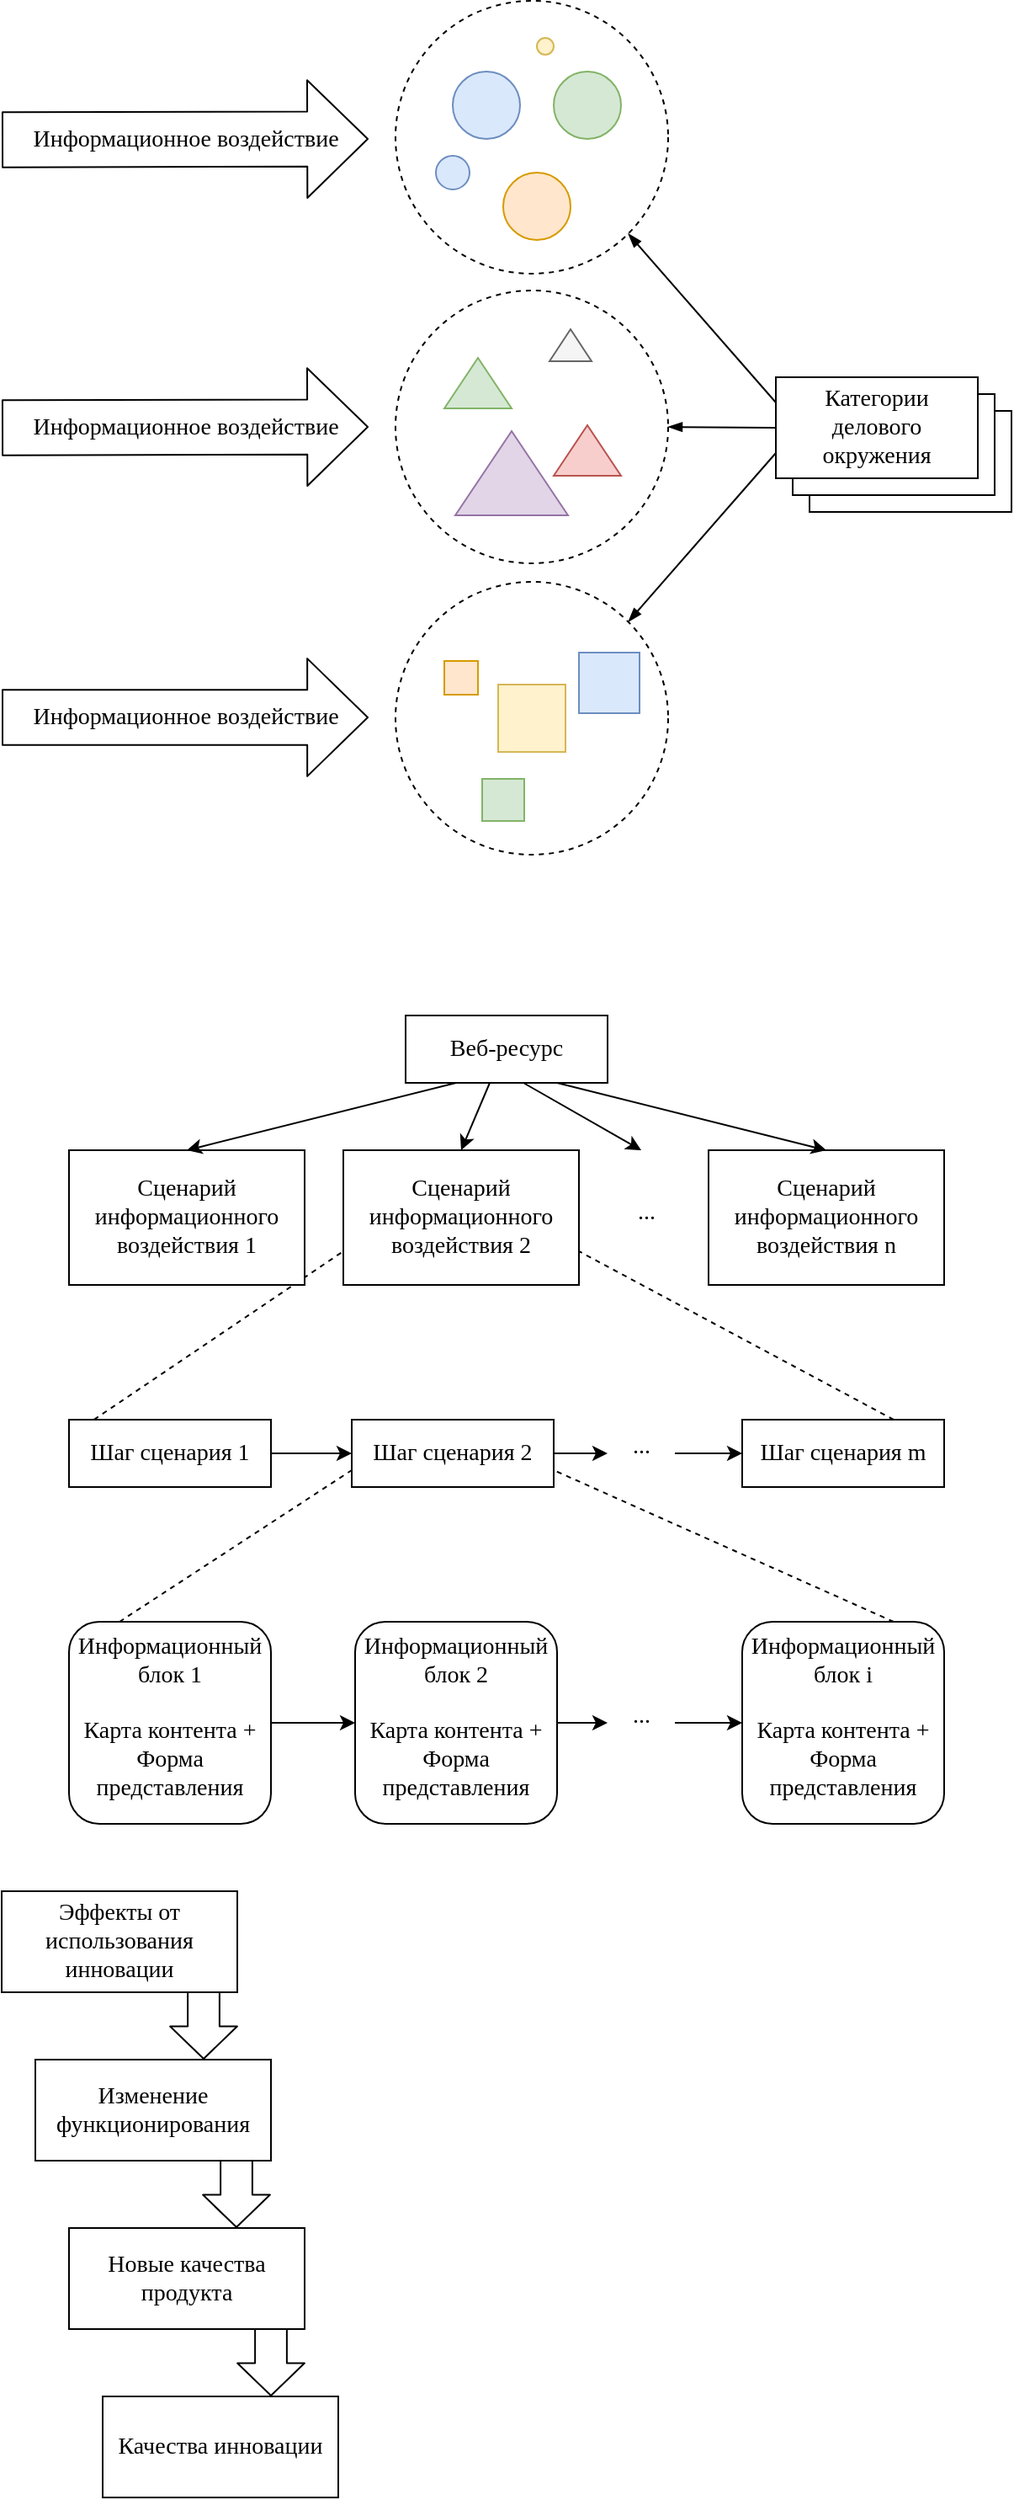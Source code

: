 <mxfile version="10.8.1" type="github"><diagram id="KEtrUcFQ6j3KJ2m2M2eJ" name="Page-1"><mxGraphModel dx="929" dy="505" grid="1" gridSize="10" guides="1" tooltips="1" connect="1" arrows="1" fold="1" page="1" pageScale="1" pageWidth="826" pageHeight="1169" math="0" shadow="0"><root><mxCell id="0"/><mxCell id="1" parent="0"/><mxCell id="TG3J0334vT1Ow-KjEMPb-42" value="" style="shape=flexArrow;endArrow=classic;html=1;fontFamily=Times New Roman;fontSize=14;width=18.889;endSize=6.072;" edge="1" parent="1"><mxGeometry width="50" height="50" relative="1" as="geometry"><mxPoint x="240" y="1330" as="sourcePoint"/><mxPoint x="240" y="1380" as="targetPoint"/></mxGeometry></mxCell><mxCell id="TG3J0334vT1Ow-KjEMPb-43" value="" style="shape=flexArrow;endArrow=classic;html=1;fontFamily=Times New Roman;fontSize=14;width=18.889;endSize=6.072;" edge="1" parent="1"><mxGeometry width="50" height="50" relative="1" as="geometry"><mxPoint x="259.5" y="1430" as="sourcePoint"/><mxPoint x="259.5" y="1480" as="targetPoint"/></mxGeometry></mxCell><mxCell id="TG3J0334vT1Ow-KjEMPb-44" value="" style="shape=flexArrow;endArrow=classic;html=1;fontFamily=Times New Roman;fontSize=14;width=18.889;endSize=6.072;" edge="1" parent="1"><mxGeometry width="50" height="50" relative="1" as="geometry"><mxPoint x="280" y="1530" as="sourcePoint"/><mxPoint x="280" y="1580" as="targetPoint"/></mxGeometry></mxCell><mxCell id="TG3J0334vT1Ow-KjEMPb-14" value="" style="endArrow=none;dashed=1;html=1;fontFamily=Times New Roman;fontSize=14;entryX=0;entryY=0.75;entryDx=0;entryDy=0;exitX=0;exitY=0.25;exitDx=0;exitDy=0;" edge="1" parent="1" source="TG3J0334vT1Ow-KjEMPb-10" target="TG3J0334vT1Ow-KjEMPb-3"><mxGeometry width="50" height="50" relative="1" as="geometry"><mxPoint x="70" y="1020" as="sourcePoint"/><mxPoint x="120" y="970" as="targetPoint"/></mxGeometry></mxCell><mxCell id="TG3J0334vT1Ow-KjEMPb-16" value="" style="endArrow=none;dashed=1;html=1;fontFamily=Times New Roman;fontSize=14;entryX=1;entryY=0.75;entryDx=0;entryDy=0;exitX=0.75;exitY=0;exitDx=0;exitDy=0;" edge="1" parent="1" source="TG3J0334vT1Ow-KjEMPb-12" target="TG3J0334vT1Ow-KjEMPb-3"><mxGeometry width="50" height="50" relative="1" as="geometry"><mxPoint x="213" y="1020.333" as="sourcePoint"/><mxPoint x="170.333" y="910.333" as="targetPoint"/></mxGeometry></mxCell><mxCell id="I2ycx_YuWEvaj443bxcn-33" value="" style="rounded=0;whiteSpace=wrap;html=1;fillColor=#ffffff;fontFamily=Times New Roman;fontSize=14;" parent="1" vertex="1"><mxGeometry x="600" y="401" width="120" height="60" as="geometry"/></mxCell><mxCell id="I2ycx_YuWEvaj443bxcn-32" value="" style="rounded=0;whiteSpace=wrap;html=1;fillColor=#ffffff;fontFamily=Times New Roman;fontSize=14;" parent="1" vertex="1"><mxGeometry x="590" y="391" width="120" height="60" as="geometry"/></mxCell><mxCell id="I2ycx_YuWEvaj443bxcn-1" value="" style="ellipse;whiteSpace=wrap;html=1;aspect=fixed;fontFamily=Times New Roman;fillColor=none;dashed=1;fontSize=14;" parent="1" vertex="1"><mxGeometry x="354" y="157.5" width="162" height="162" as="geometry"/></mxCell><mxCell id="I2ycx_YuWEvaj443bxcn-2" value="" style="ellipse;whiteSpace=wrap;html=1;aspect=fixed;fillColor=#dae8fc;fontFamily=Times New Roman;strokeColor=#6c8ebf;fontSize=14;" parent="1" vertex="1"><mxGeometry x="388" y="199.5" width="40" height="40" as="geometry"/></mxCell><mxCell id="I2ycx_YuWEvaj443bxcn-3" value="" style="ellipse;whiteSpace=wrap;html=1;aspect=fixed;fillColor=#d5e8d4;fontFamily=Times New Roman;strokeColor=#82b366;fontSize=14;" parent="1" vertex="1"><mxGeometry x="448" y="199.5" width="40" height="40" as="geometry"/></mxCell><mxCell id="I2ycx_YuWEvaj443bxcn-4" value="" style="ellipse;whiteSpace=wrap;html=1;aspect=fixed;fillColor=#ffe6cc;fontFamily=Times New Roman;strokeColor=#d79b00;fontSize=14;" parent="1" vertex="1"><mxGeometry x="418" y="259.5" width="40" height="40" as="geometry"/></mxCell><mxCell id="I2ycx_YuWEvaj443bxcn-5" value="" style="ellipse;whiteSpace=wrap;html=1;aspect=fixed;fillColor=#dae8fc;fontFamily=Times New Roman;strokeColor=#6c8ebf;fontSize=14;" parent="1" vertex="1"><mxGeometry x="378" y="249.5" width="20" height="20" as="geometry"/></mxCell><mxCell id="I2ycx_YuWEvaj443bxcn-6" value="" style="ellipse;whiteSpace=wrap;html=1;aspect=fixed;fillColor=#fff2cc;fontFamily=Times New Roman;strokeColor=#d6b656;fontSize=14;" parent="1" vertex="1"><mxGeometry x="438" y="179.5" width="10" height="10" as="geometry"/></mxCell><mxCell id="I2ycx_YuWEvaj443bxcn-7" value="" style="ellipse;whiteSpace=wrap;html=1;aspect=fixed;fontFamily=Times New Roman;fillColor=none;dashed=1;fontSize=14;" parent="1" vertex="1"><mxGeometry x="354" y="329.5" width="162" height="162" as="geometry"/></mxCell><mxCell id="I2ycx_YuWEvaj443bxcn-13" value="" style="triangle;whiteSpace=wrap;html=1;fillColor=#d5e8d4;fontFamily=Times New Roman;rotation=-90;strokeColor=#82b366;fontSize=14;" parent="1" vertex="1"><mxGeometry x="388" y="364.5" width="30" height="40" as="geometry"/></mxCell><mxCell id="I2ycx_YuWEvaj443bxcn-14" value="" style="triangle;whiteSpace=wrap;html=1;fillColor=#f8cecc;fontFamily=Times New Roman;rotation=-90;strokeColor=#b85450;fontSize=14;" parent="1" vertex="1"><mxGeometry x="453" y="404.5" width="30" height="40" as="geometry"/></mxCell><mxCell id="I2ycx_YuWEvaj443bxcn-15" value="" style="triangle;whiteSpace=wrap;html=1;fillColor=#f5f5f5;fontFamily=Times New Roman;rotation=-90;strokeColor=#666666;fontColor=#333333;fontSize=14;" parent="1" vertex="1"><mxGeometry x="448.5" y="349.5" width="19" height="25" as="geometry"/></mxCell><mxCell id="I2ycx_YuWEvaj443bxcn-16" value="" style="triangle;whiteSpace=wrap;html=1;fillColor=#e1d5e7;fontFamily=Times New Roman;rotation=-90;strokeColor=#9673a6;fontSize=14;" parent="1" vertex="1"><mxGeometry x="398" y="404.5" width="50" height="67" as="geometry"/></mxCell><mxCell id="I2ycx_YuWEvaj443bxcn-17" value="" style="ellipse;whiteSpace=wrap;html=1;aspect=fixed;fontFamily=Times New Roman;fillColor=none;dashed=1;fontSize=14;" parent="1" vertex="1"><mxGeometry x="354" y="502.5" width="162" height="162" as="geometry"/></mxCell><mxCell id="I2ycx_YuWEvaj443bxcn-18" value="" style="whiteSpace=wrap;html=1;aspect=fixed;fillColor=#fff2cc;fontFamily=Times New Roman;strokeColor=#d6b656;fontSize=14;" parent="1" vertex="1"><mxGeometry x="415" y="563.5" width="40" height="40" as="geometry"/></mxCell><mxCell id="I2ycx_YuWEvaj443bxcn-19" value="" style="whiteSpace=wrap;html=1;aspect=fixed;fillColor=#ffe6cc;fontFamily=Times New Roman;strokeColor=#d79b00;fontSize=14;" parent="1" vertex="1"><mxGeometry x="383" y="549.5" width="20" height="20" as="geometry"/></mxCell><mxCell id="I2ycx_YuWEvaj443bxcn-20" value="" style="whiteSpace=wrap;html=1;aspect=fixed;fillColor=#dae8fc;fontFamily=Times New Roman;strokeColor=#6c8ebf;fontSize=14;" parent="1" vertex="1"><mxGeometry x="463" y="544.5" width="36" height="36" as="geometry"/></mxCell><mxCell id="I2ycx_YuWEvaj443bxcn-21" value="" style="whiteSpace=wrap;html=1;aspect=fixed;fillColor=#d5e8d4;fontFamily=Times New Roman;strokeColor=#82b366;fontSize=14;" parent="1" vertex="1"><mxGeometry x="405.5" y="619.5" width="25" height="25" as="geometry"/></mxCell><mxCell id="I2ycx_YuWEvaj443bxcn-25" value="Информационное воздействие" style="shape=flexArrow;endArrow=classic;html=1;fontFamily=Times New Roman;fontSize=14;width=32.667;endSize=11.64;endWidth=36.222;spacing=0;verticalAlign=middle;" parent="1" edge="1"><mxGeometry width="50" height="50" relative="1" as="geometry"><mxPoint x="120" y="240" as="sourcePoint"/><mxPoint x="338" y="239.5" as="targetPoint"/><mxPoint as="offset"/></mxGeometry></mxCell><mxCell id="I2ycx_YuWEvaj443bxcn-26" value="Информационное воздействие" style="shape=flexArrow;endArrow=classic;html=1;fontFamily=Times New Roman;fontSize=14;width=32.667;endSize=11.64;endWidth=36.222;spacing=0;verticalAlign=middle;" parent="1" edge="1"><mxGeometry width="50" height="50" relative="1" as="geometry"><mxPoint x="120" y="411" as="sourcePoint"/><mxPoint x="338" y="410.5" as="targetPoint"/><mxPoint as="offset"/></mxGeometry></mxCell><mxCell id="I2ycx_YuWEvaj443bxcn-27" value="Информационное воздействие" style="shape=flexArrow;endArrow=classic;html=1;fontFamily=Times New Roman;fontSize=14;width=32.667;endSize=11.64;endWidth=36.222;spacing=0;verticalAlign=middle;" parent="1" edge="1"><mxGeometry width="50" height="50" relative="1" as="geometry"><mxPoint x="120" y="583" as="sourcePoint"/><mxPoint x="338" y="583" as="targetPoint"/><mxPoint as="offset"/></mxGeometry></mxCell><mxCell id="I2ycx_YuWEvaj443bxcn-28" value="Категории делового окружения" style="rounded=0;whiteSpace=wrap;html=1;fillColor=#ffffff;fontFamily=Times New Roman;fontSize=14;" parent="1" vertex="1"><mxGeometry x="580" y="381" width="120" height="60" as="geometry"/></mxCell><mxCell id="I2ycx_YuWEvaj443bxcn-29" value="" style="endArrow=none;html=1;fontFamily=Times New Roman;fontSize=14;entryX=0;entryY=0.75;entryDx=0;entryDy=0;exitX=1;exitY=0;exitDx=0;exitDy=0;startArrow=blockThin;startFill=1;" parent="1" source="I2ycx_YuWEvaj443bxcn-17" target="I2ycx_YuWEvaj443bxcn-28" edge="1"><mxGeometry width="50" height="50" relative="1" as="geometry"><mxPoint x="570" y="560" as="sourcePoint"/><mxPoint x="620" y="510" as="targetPoint"/></mxGeometry></mxCell><mxCell id="I2ycx_YuWEvaj443bxcn-30" value="" style="endArrow=none;html=1;fontFamily=Times New Roman;fontSize=14;entryX=0;entryY=0.5;entryDx=0;entryDy=0;exitX=1;exitY=0.5;exitDx=0;exitDy=0;startArrow=blockThin;startFill=1;" parent="1" source="I2ycx_YuWEvaj443bxcn-7" target="I2ycx_YuWEvaj443bxcn-28" edge="1"><mxGeometry width="50" height="50" relative="1" as="geometry"><mxPoint x="502.333" y="536.333" as="sourcePoint"/><mxPoint x="590.333" y="436.333" as="targetPoint"/></mxGeometry></mxCell><mxCell id="I2ycx_YuWEvaj443bxcn-31" value="" style="endArrow=none;html=1;fontFamily=Times New Roman;fontSize=14;entryX=0;entryY=0.25;entryDx=0;entryDy=0;exitX=1;exitY=1;exitDx=0;exitDy=0;startArrow=blockThin;startFill=1;" parent="1" source="I2ycx_YuWEvaj443bxcn-1" target="I2ycx_YuWEvaj443bxcn-28" edge="1"><mxGeometry width="50" height="50" relative="1" as="geometry"><mxPoint x="512.333" y="546.333" as="sourcePoint"/><mxPoint x="600.333" y="446.333" as="targetPoint"/></mxGeometry></mxCell><mxCell id="TG3J0334vT1Ow-KjEMPb-1" value="Веб-ресурс" style="rounded=0;whiteSpace=wrap;html=1;fontFamily=Times New Roman;fontSize=14;" vertex="1" parent="1"><mxGeometry x="360" y="760" width="120" height="40" as="geometry"/></mxCell><mxCell id="TG3J0334vT1Ow-KjEMPb-2" value="Сценарий информационного воздействия 1" style="rounded=0;whiteSpace=wrap;html=1;fontFamily=Times New Roman;fontSize=14;" vertex="1" parent="1"><mxGeometry x="160" y="840" width="140" height="80" as="geometry"/></mxCell><mxCell id="TG3J0334vT1Ow-KjEMPb-3" value="Сценарий информационного воздействия 2" style="rounded=0;whiteSpace=wrap;html=1;fontFamily=Times New Roman;fontSize=14;" vertex="1" parent="1"><mxGeometry x="323" y="840" width="140" height="80" as="geometry"/></mxCell><mxCell id="TG3J0334vT1Ow-KjEMPb-4" value="Сценарий информационного воздействия n" style="rounded=0;whiteSpace=wrap;html=1;fontFamily=Times New Roman;fontSize=14;" vertex="1" parent="1"><mxGeometry x="540" y="840" width="140" height="80" as="geometry"/></mxCell><mxCell id="TG3J0334vT1Ow-KjEMPb-5" value="..." style="text;html=1;resizable=0;points=[];autosize=1;align=left;verticalAlign=top;spacingTop=-4;fontSize=14;fontFamily=Times New Roman;" vertex="1" parent="1"><mxGeometry x="496" y="866" width="30" height="20" as="geometry"/></mxCell><mxCell id="TG3J0334vT1Ow-KjEMPb-6" value="" style="endArrow=classic;html=1;fontFamily=Times New Roman;fontSize=14;entryX=0.5;entryY=0;entryDx=0;entryDy=0;exitX=0.25;exitY=1;exitDx=0;exitDy=0;" edge="1" parent="1" source="TG3J0334vT1Ow-KjEMPb-1" target="TG3J0334vT1Ow-KjEMPb-2"><mxGeometry width="50" height="50" relative="1" as="geometry"><mxPoint x="140" y="800" as="sourcePoint"/><mxPoint x="190" y="750" as="targetPoint"/></mxGeometry></mxCell><mxCell id="TG3J0334vT1Ow-KjEMPb-7" value="" style="endArrow=classic;html=1;fontFamily=Times New Roman;fontSize=14;entryX=0.5;entryY=0;entryDx=0;entryDy=0;exitX=0.75;exitY=1;exitDx=0;exitDy=0;" edge="1" parent="1" source="TG3J0334vT1Ow-KjEMPb-1" target="TG3J0334vT1Ow-KjEMPb-4"><mxGeometry width="50" height="50" relative="1" as="geometry"><mxPoint x="400.333" y="810.333" as="sourcePoint"/><mxPoint x="240.333" y="850.333" as="targetPoint"/></mxGeometry></mxCell><mxCell id="TG3J0334vT1Ow-KjEMPb-8" value="" style="endArrow=classic;html=1;fontFamily=Times New Roman;fontSize=14;entryX=0.5;entryY=0;entryDx=0;entryDy=0;" edge="1" parent="1" target="TG3J0334vT1Ow-KjEMPb-3"><mxGeometry width="50" height="50" relative="1" as="geometry"><mxPoint x="410" y="800" as="sourcePoint"/><mxPoint x="250.333" y="860.333" as="targetPoint"/></mxGeometry></mxCell><mxCell id="TG3J0334vT1Ow-KjEMPb-17" style="edgeStyle=orthogonalEdgeStyle;rounded=0;orthogonalLoop=1;jettySize=auto;html=1;fontFamily=Times New Roman;fontSize=14;" edge="1" parent="1" source="TG3J0334vT1Ow-KjEMPb-10" target="TG3J0334vT1Ow-KjEMPb-11"><mxGeometry relative="1" as="geometry"/></mxCell><mxCell id="TG3J0334vT1Ow-KjEMPb-10" value="Шаг сценария 1" style="rounded=0;whiteSpace=wrap;html=1;fontFamily=Times New Roman;fontSize=14;" vertex="1" parent="1"><mxGeometry x="160" y="1000" width="120" height="40" as="geometry"/></mxCell><mxCell id="TG3J0334vT1Ow-KjEMPb-11" value="Шаг сценария 2" style="rounded=0;whiteSpace=wrap;html=1;fontFamily=Times New Roman;fontSize=14;" vertex="1" parent="1"><mxGeometry x="328" y="1000" width="120" height="40" as="geometry"/></mxCell><mxCell id="TG3J0334vT1Ow-KjEMPb-12" value="Шаг сценария m" style="rounded=0;whiteSpace=wrap;html=1;fontFamily=Times New Roman;fontSize=14;" vertex="1" parent="1"><mxGeometry x="560" y="1000" width="120" height="40" as="geometry"/></mxCell><mxCell id="TG3J0334vT1Ow-KjEMPb-13" value="..." style="text;html=1;resizable=0;points=[];autosize=1;align=left;verticalAlign=top;spacingTop=-4;fontSize=14;fontFamily=Times New Roman;" vertex="1" parent="1"><mxGeometry x="493" y="1005" width="30" height="20" as="geometry"/></mxCell><mxCell id="TG3J0334vT1Ow-KjEMPb-19" value="" style="endArrow=classic;html=1;fontFamily=Times New Roman;fontSize=14;" edge="1" parent="1" target="TG3J0334vT1Ow-KjEMPb-12"><mxGeometry width="50" height="50" relative="1" as="geometry"><mxPoint x="520" y="1020" as="sourcePoint"/><mxPoint x="550" y="1000" as="targetPoint"/></mxGeometry></mxCell><mxCell id="TG3J0334vT1Ow-KjEMPb-20" value="" style="endArrow=classic;html=1;fontFamily=Times New Roman;fontSize=14;" edge="1" parent="1" source="TG3J0334vT1Ow-KjEMPb-11"><mxGeometry width="50" height="50" relative="1" as="geometry"><mxPoint x="446" y="1019.5" as="sourcePoint"/><mxPoint x="480" y="1020" as="targetPoint"/></mxGeometry></mxCell><mxCell id="TG3J0334vT1Ow-KjEMPb-22" value="Информационный блок 1&lt;br&gt;&lt;br&gt;Карта контента + Форма представления&lt;br&gt;" style="rounded=1;whiteSpace=wrap;html=1;fontFamily=Times New Roman;fontSize=14;verticalAlign=top;" vertex="1" parent="1"><mxGeometry x="160" y="1120" width="120" height="120" as="geometry"/></mxCell><mxCell id="TG3J0334vT1Ow-KjEMPb-23" value="Информационный блок 2&lt;br&gt;&lt;br&gt;Карта контента + Форма представления&lt;br&gt;" style="rounded=1;whiteSpace=wrap;html=1;fontFamily=Times New Roman;fontSize=14;verticalAlign=top;glass=0;" vertex="1" parent="1"><mxGeometry x="330" y="1120" width="120" height="120" as="geometry"/></mxCell><mxCell id="TG3J0334vT1Ow-KjEMPb-24" value="Информационный блок i&lt;br&gt;&lt;br&gt;Карта контента + Форма представления&lt;br&gt;" style="rounded=1;whiteSpace=wrap;html=1;fontFamily=Times New Roman;fontSize=14;verticalAlign=top;glass=0;" vertex="1" parent="1"><mxGeometry x="560" y="1120" width="120" height="120" as="geometry"/></mxCell><mxCell id="TG3J0334vT1Ow-KjEMPb-25" style="edgeStyle=orthogonalEdgeStyle;rounded=0;orthogonalLoop=1;jettySize=auto;html=1;fontFamily=Times New Roman;fontSize=14;" edge="1" parent="1" source="TG3J0334vT1Ow-KjEMPb-22" target="TG3J0334vT1Ow-KjEMPb-23"><mxGeometry relative="1" as="geometry"><mxPoint x="290" y="1030" as="sourcePoint"/><mxPoint x="338" y="1030" as="targetPoint"/></mxGeometry></mxCell><mxCell id="TG3J0334vT1Ow-KjEMPb-26" value="..." style="text;html=1;resizable=0;points=[];autosize=1;align=left;verticalAlign=top;spacingTop=-4;fontSize=14;fontFamily=Times New Roman;" vertex="1" parent="1"><mxGeometry x="493" y="1165" width="30" height="20" as="geometry"/></mxCell><mxCell id="TG3J0334vT1Ow-KjEMPb-27" value="" style="endArrow=classic;html=1;fontFamily=Times New Roman;fontSize=14;" edge="1" parent="1"><mxGeometry width="50" height="50" relative="1" as="geometry"><mxPoint x="520" y="1180" as="sourcePoint"/><mxPoint x="560" y="1180" as="targetPoint"/></mxGeometry></mxCell><mxCell id="TG3J0334vT1Ow-KjEMPb-28" value="" style="endArrow=classic;html=1;fontFamily=Times New Roman;fontSize=14;" edge="1" parent="1" source="TG3J0334vT1Ow-KjEMPb-23"><mxGeometry width="50" height="50" relative="1" as="geometry"><mxPoint x="448" y="1180" as="sourcePoint"/><mxPoint x="480" y="1180" as="targetPoint"/></mxGeometry></mxCell><mxCell id="TG3J0334vT1Ow-KjEMPb-29" value="" style="endArrow=none;dashed=1;html=1;fontFamily=Times New Roman;fontSize=14;entryX=0;entryY=0.75;entryDx=0;entryDy=0;exitX=0.25;exitY=0;exitDx=0;exitDy=0;" edge="1" parent="1" source="TG3J0334vT1Ow-KjEMPb-22" target="TG3J0334vT1Ow-KjEMPb-11"><mxGeometry width="50" height="50" relative="1" as="geometry"><mxPoint x="170.333" y="1020.333" as="sourcePoint"/><mxPoint x="333" y="910.333" as="targetPoint"/></mxGeometry></mxCell><mxCell id="TG3J0334vT1Ow-KjEMPb-30" value="" style="endArrow=none;dashed=1;html=1;fontFamily=Times New Roman;fontSize=14;entryX=1;entryY=0.75;entryDx=0;entryDy=0;exitX=0.75;exitY=0;exitDx=0;exitDy=0;" edge="1" parent="1" source="TG3J0334vT1Ow-KjEMPb-24" target="TG3J0334vT1Ow-KjEMPb-11"><mxGeometry width="50" height="50" relative="1" as="geometry"><mxPoint x="660.333" y="1010.333" as="sourcePoint"/><mxPoint x="473" y="910.333" as="targetPoint"/></mxGeometry></mxCell><mxCell id="TG3J0334vT1Ow-KjEMPb-33" value="" style="endArrow=classic;html=1;fontFamily=Times New Roman;fontSize=14;" edge="1" parent="1"><mxGeometry width="50" height="50" relative="1" as="geometry"><mxPoint x="430" y="800" as="sourcePoint"/><mxPoint x="500" y="840" as="targetPoint"/></mxGeometry></mxCell><mxCell id="TG3J0334vT1Ow-KjEMPb-37" value="Эффекты от использования инновации" style="rounded=0;whiteSpace=wrap;html=1;fontFamily=Times New Roman;fontSize=14;" vertex="1" parent="1"><mxGeometry x="120" y="1280" width="140" height="60" as="geometry"/></mxCell><mxCell id="TG3J0334vT1Ow-KjEMPb-39" value="Изменение функционирования" style="rounded=0;whiteSpace=wrap;html=1;fontFamily=Times New Roman;fontSize=14;" vertex="1" parent="1"><mxGeometry x="140" y="1380" width="140" height="60" as="geometry"/></mxCell><mxCell id="TG3J0334vT1Ow-KjEMPb-40" value="Новые качества продукта" style="rounded=0;whiteSpace=wrap;html=1;fontFamily=Times New Roman;fontSize=14;" vertex="1" parent="1"><mxGeometry x="160" y="1480" width="140" height="60" as="geometry"/></mxCell><mxCell id="TG3J0334vT1Ow-KjEMPb-41" value="Качества инновации" style="rounded=0;whiteSpace=wrap;html=1;fontFamily=Times New Roman;fontSize=14;" vertex="1" parent="1"><mxGeometry x="180" y="1580" width="140" height="60" as="geometry"/></mxCell></root></mxGraphModel></diagram></mxfile>